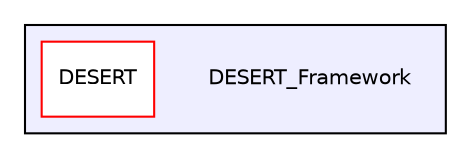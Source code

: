 digraph "DESERT_Framework" {
  compound=true
  node [ fontsize="10", fontname="Helvetica"];
  edge [ labelfontsize="10", labelfontname="Helvetica"];
  subgraph clusterdir_f005ed4eaea92841740b83a4e0617b95 {
    graph [ bgcolor="#eeeeff", pencolor="black", label="" URL="dir_f005ed4eaea92841740b83a4e0617b95.html"];
    dir_f005ed4eaea92841740b83a4e0617b95 [shape=plaintext label="DESERT_Framework"];
  dir_e7958754c60e4a9db517b80ac9bd8bbf [shape=box label="DESERT" fillcolor="white" style="filled" color="red" URL="dir_e7958754c60e4a9db517b80ac9bd8bbf.html"];
  }
}
